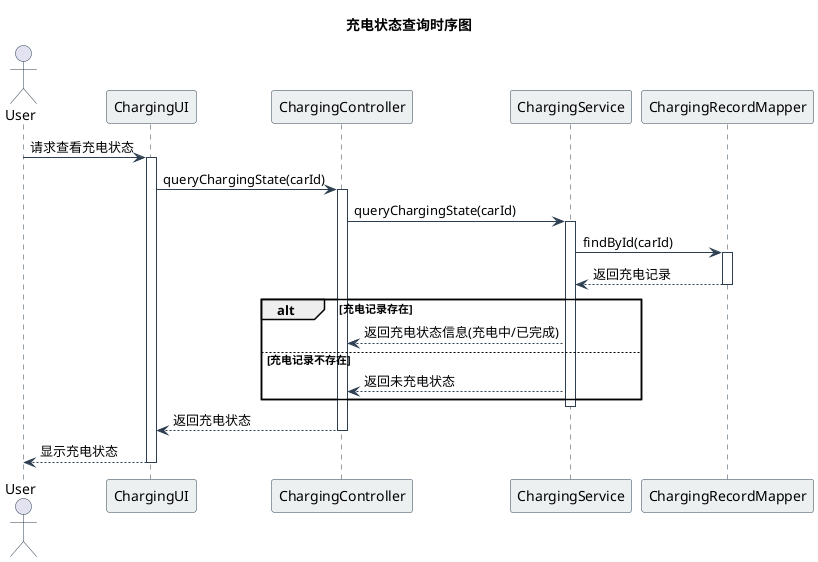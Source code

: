 @startuml ChargingSystem_QueryState
title 充电状态查询时序图

' 设置样式
skinparam sequence {
    ArrowColor #2C3E50
    ActorBorderColor #2C3E50
    LifeLineBorderColor #2C3E50
    ParticipantBorderColor #2C3E50
    ParticipantBackgroundColor #ECF0F1
}

' 定义参与者
actor User
participant "ChargingUI" as UI
participant "ChargingController" as Controller
participant "ChargingService" as Service
participant "ChargingRecordMapper" as Mapper

' 查看充电状态
User -> UI: 请求查看充电状态
activate UI
UI -> Controller: queryChargingState(carId)
activate Controller
Controller -> Service: queryChargingState(carId)
activate Service
Service -> Mapper: findById(carId)
activate Mapper
Mapper --> Service: 返回充电记录
deactivate Mapper
alt 充电记录存在
    Service --> Controller: 返回充电状态信息(充电中/已完成)
else 充电记录不存在
    Service --> Controller: 返回未充电状态
end
deactivate Service
Controller --> UI: 返回充电状态
deactivate Controller
UI --> User: 显示充电状态
deactivate UI

@enduml

@startuml ChargingSystem_EndCharging
title 结束充电时序图

' 设置样式
skinparam sequence {
    ArrowColor #2C3E50
    ActorBorderColor #2C3E50
    LifeLineBorderColor #2C3E50
    ParticipantBorderColor #2C3E50
    ParticipantBackgroundColor #ECF0F1
}

' 定义参与者
actor User
participant "ChargingUI" as UI
participant "ChargingController" as Controller
participant "ChargingService" as Service
participant "ChargingRecordMapper" as Mapper
participant "BillingService" as Billing

' 结束充电
User -> UI: 请求结束充电
activate UI
UI -> Controller: endCharging(carId, chargingPileNum)
activate Controller
Controller -> Service: endCharging(carId, chargingPileNum)
activate Service
Service -> Mapper: findById(carId)
activate Mapper
Mapper --> Service: 返回充电记录
deactivate Mapper
alt 充电记录存在
    Service -> Billing: calculateFee(chargingRecord)
    activate Billing
    Billing --> Service: 返回计费结果
    deactivate Billing
    Service -> Mapper: update(chargingRecord)
    activate Mapper
    Mapper --> Service: 更新成功
    deactivate Mapper
    Service --> Controller: 返回成功结果
else 充电记录不存在
    Service --> Controller: 返回错误信息
end
deactivate Service
Controller --> UI: 返回结果
deactivate Controller
UI --> User: 显示结束充电结果
deactivate UI

@enduml

@startuml ChargingSystem_RequestBill
title 账单查询时序图

' 设置样式
skinparam sequence {
    ArrowColor #2C3E50
    ActorBorderColor #2C3E50
    LifeLineBorderColor #2C3E50
    ParticipantBorderColor #2C3E50
    ParticipantBackgroundColor #ECF0F1
}

' 定义参与者
actor User
participant "BillUI" as UI
participant "BillController" as Controller
participant "BillService" as Service
participant "ChargingBillMapper" as Mapper

' 查看账单申请
User -> UI: 请求查看账单
activate UI
UI -> Controller: requestBill(carId, date)
activate Controller
Controller -> Service: requestBill(carId, date)
activate Service
Service -> Mapper: findByCarIdAndDateRange(carId, startTime, endTime)
activate Mapper
Mapper --> Service: 返回账单记录
deactivate Mapper
alt 账单记录存在
    Service --> Controller: 返回账单信息(总金额、充电次数等)
else 账单记录不存在
    Service --> Controller: 返回空账单信息
end
deactivate Service
Controller --> UI: 返回账单信息
deactivate Controller
UI --> User: 显示账单信息
deactivate UI

@enduml

@startuml ChargingSystem_RequestDetailedList
title 详单查询时序图

' 设置样式
skinparam sequence {
    ArrowColor #2C3E50
    ActorBorderColor #2C3E50
    LifeLineBorderColor #2C3E50
    ParticipantBorderColor #2C3E50
    ParticipantBackgroundColor #ECF0F1
}

' 定义参与者
actor User
participant "DetailedListUI" as UI
participant "DetailedListController" as Controller
participant "DetailedListService" as Service
participant "BillDetailMapper" as Mapper

' 查看详单申请
User -> UI: 请求查看详单
activate UI
UI -> Controller: requestDetailedList(billId)
activate Controller
Controller -> Service: requestDetailedList(billId)
activate Service
Service -> Mapper: findById(billId)
activate Mapper
Mapper --> Service: 返回详单记录
deactivate Mapper
alt 详单记录存在
    Service --> Controller: 返回详单信息(充电时间、电量、费用等)
else 详单记录不存在
    Service --> Controller: 返回错误信息
end
deactivate Service
Controller --> UI: 返回详单信息
deactivate Controller
UI --> User: 显示详单信息
deactivate UI

@enduml

@startuml ChargingSystem_PowerOn
title 充电桩启动时序图

' 设置样式
skinparam sequence {
    ArrowColor #2C3E50
    ActorBorderColor #2C3E50
    LifeLineBorderColor #2C3E50
    ParticipantBorderColor #2C3E50
    ParticipantBackgroundColor #ECF0F1
}

' 定义参与者
actor User
participant "ChargingPileUI" as UI
participant "ChargingPileController" as Controller
participant "ChargingPileService" as Service
participant "ChargingPileMapper" as Mapper

' 启动充电桩
User -> UI: 请求启动充电桩
activate UI
UI -> Controller: powerOn(pileId)
activate Controller
Controller -> Service: powerOn(pileId)
activate Service
Service -> Mapper: findById(pileId)
activate Mapper
Mapper --> Service: 返回充电桩信息
deactivate Mapper
alt 充电桩状态正常
    Service -> Mapper: update(chargingPile)
    activate Mapper
    Mapper --> Service: 更新成功
    deactivate Mapper
    Service --> Controller: 返回启动成功
else 充电桩状态异常
    Service --> Controller: 返回错误信息
end
deactivate Service
Controller --> UI: 返回结果
deactivate Controller
UI --> User: 显示启动结果
deactivate UI

@enduml 